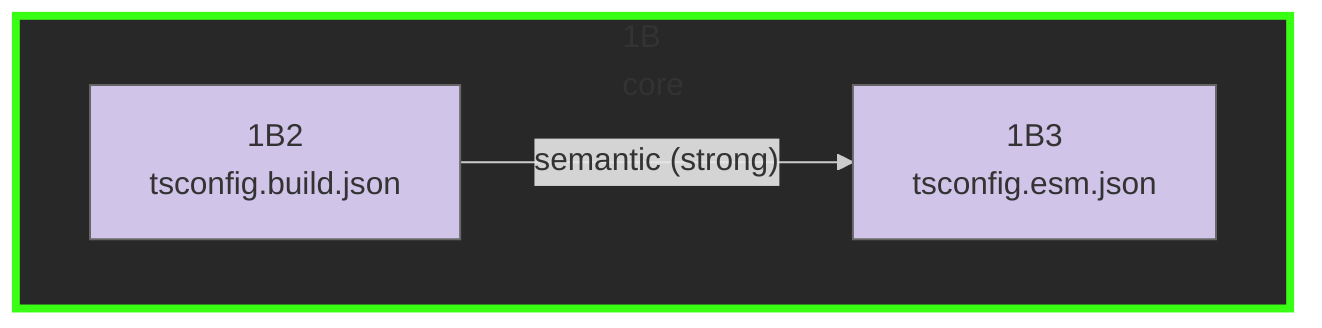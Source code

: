 flowchart TB
  classDef module fill:#f9f,stroke:#333,stroke-width:2px,color:#333,font-weight:bold;
  classDef file fill:#D1C4E9,stroke:#666,stroke-width:1px,color:#333;
  classDef doc fill:#D1C4E9,stroke:#666,stroke-width:1px,color:#333;
  classDef focusNode stroke:#007bff,stroke-width:3px;
  linkStyle default stroke:#CCCCCC,stroke-width:1px

  %% -- Nodes and Subgraphs --
  subgraph sg_1B ["1B<br>core"]
    style sg_1B fill:#282828,stroke:#39FF14,stroke-width:4px
    1B2["1B2<br>tsconfig.build.json"]
    class 1B2 file
    1B3["1B3<br>tsconfig.esm.json"]
    class 1B3 file
  end

  %% -- Fallback Node Definitions --

  %% -- Dependencies --
  1B2 ==>|"semantic (strong)"| 1B3